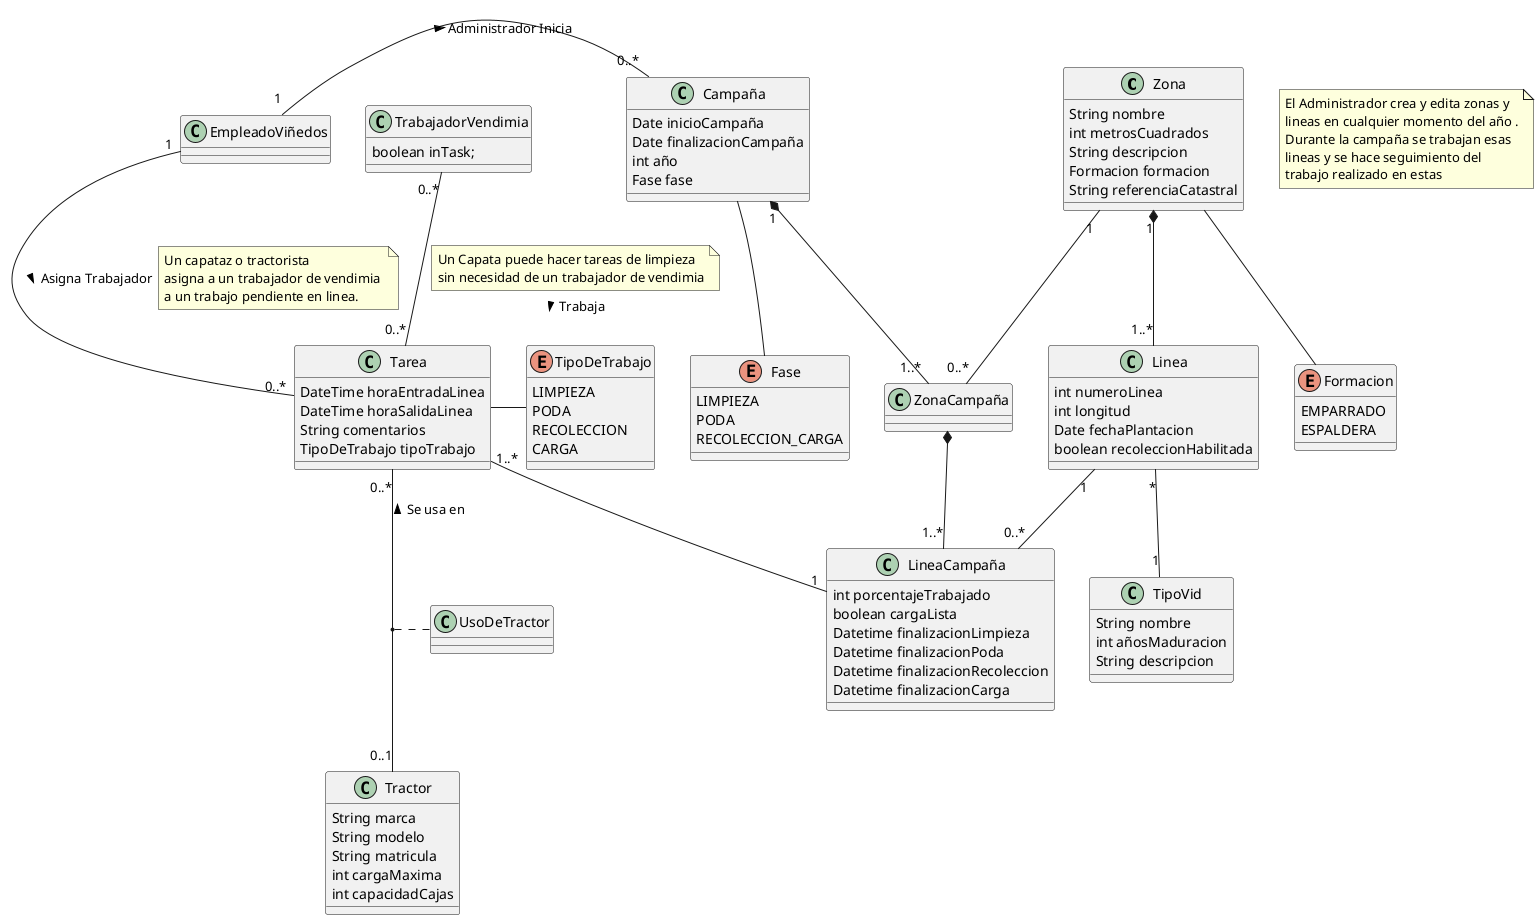 @startuml CapaPersistencia1


class Zona   {
    String nombre
    int metrosCuadrados
    String descripcion
    Formacion formacion
    String referenciaCatastral
}

enum Formacion  {
    EMPARRADO
    ESPALDERA
}

note as N1
    El Administrador crea y edita zonas y 
    lineas en cualquier momento del año .
    Durante la campaña se trabajan esas 
    lineas y se hace seguimiento del
    trabajo realizado en estas
end note
class Linea  {
    int numeroLinea
    int longitud
    Date fechaPlantacion
    boolean recoleccionHabilitada
}

class TipoVid  {
    String nombre
    int añosMaduracion
    String descripcion
}

class TrabajadorVendimia  {
    boolean inTask;
}


class Tarea  {
    DateTime horaEntradaLinea
    DateTime horaSalidaLinea    
    String comentarios
    TipoDeTrabajo tipoTrabajo
}

Enum TipoDeTrabajo  {
    LIMPIEZA
    PODA
    RECOLECCION
    CARGA

}

class Campaña  {
    Date inicioCampaña
    Date finalizacionCampaña
    int año
    Fase fase

}

class LineaCampaña  {
    int porcentajeTrabajado
    boolean cargaLista
    Datetime finalizacionLimpieza
    Datetime finalizacionPoda
    Datetime finalizacionRecoleccion
    Datetime finalizacionCarga
}


enum Fase  {
    LIMPIEZA
    PODA
    RECOLECCION_CARGA
}


class ZonaCampaña  {
    
}


class EmpleadoViñedos  {
}

class Tractor  {
    String marca
    String modelo
    String matricula
    int cargaMaxima
    int capacidadCajas
}

class UsoDeTractor  {
    
}
 

Zona -- Formacion 

Tarea "0..1" -up- "0..*" Tractor : > Se usa en 

(Tarea,Tractor) ..  UsoDeTractor

EmpleadoViñedos "1" -- "0..*" Tarea : Asigna Trabajador >
note right on link
    Un capataz o tractorista
    asigna a un trabajador de vendimia 
    a un trabajo pendiente en linea.
end note

EmpleadoViñedos "1  "-right- "0..*" Campaña : Administrador Inicia >

TrabajadorVendimia "0..*" -- "0..*" Tarea : Trabaja >
note top on link
    Un Capata puede hacer tareas de limpieza 
    sin necesidad de un trabajador de vendimia
end note


' EmpleadoViñedos "1" -- "0..*" Zona : administra >

Zona "1" *-- "1..*" Linea
Linea "*" -- "1" TipoVid


Tarea "1..*" --  "1" LineaCampaña

Tarea -right- TipoDeTrabajo

Linea "1" --  "0..*" LineaCampaña
Zona "1" -- "0..*"  ZonaCampaña 

Campaña "1" *-- "1..*" ZonaCampaña
ZonaCampaña *-- "1..*" LineaCampaña 

Campaña -- Fase




' Problema: Que pasa si una linea es deshabilitada a mitad de campaña? DEBE DESHABILITARSE de la campaña si no se hizo recoleccion. PROBAR ESTO

@enduml
